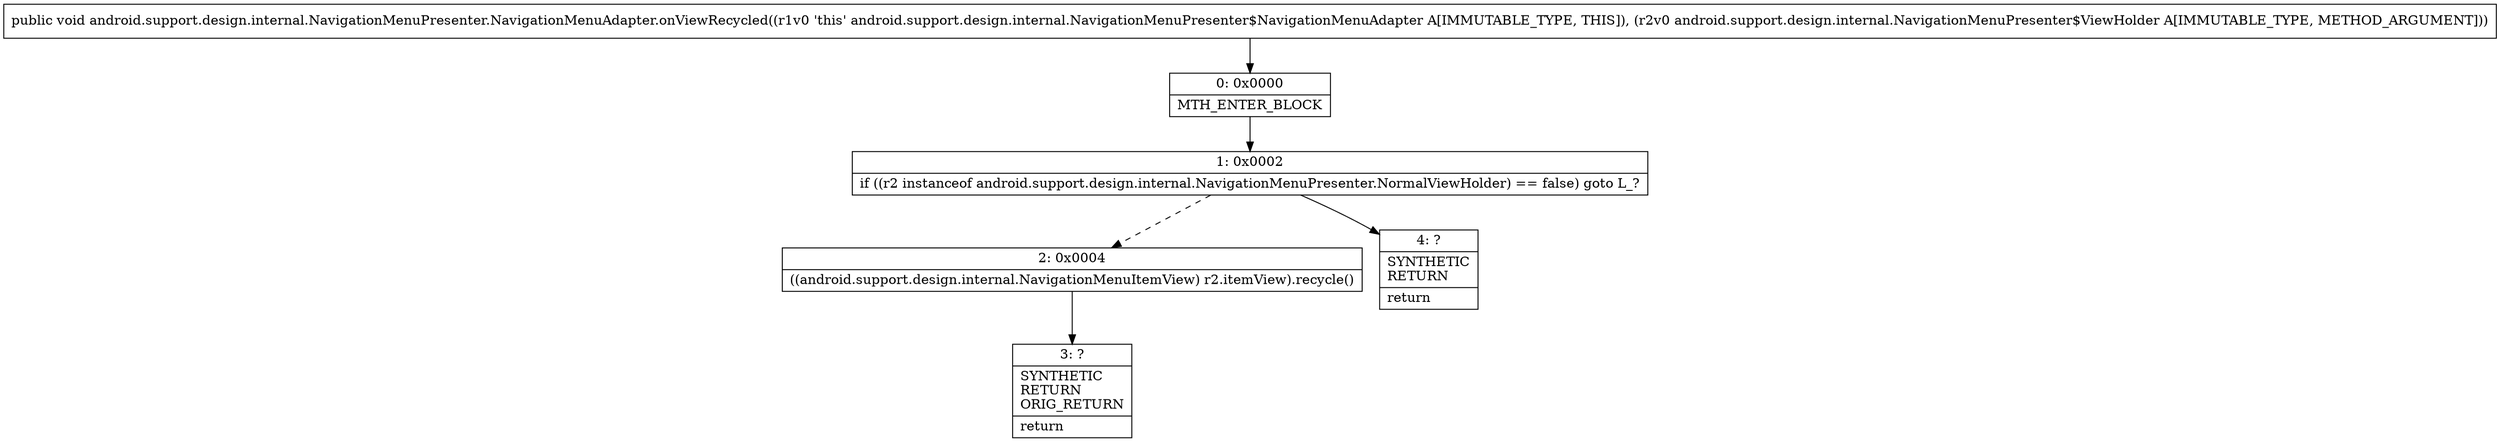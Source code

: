 digraph "CFG forandroid.support.design.internal.NavigationMenuPresenter.NavigationMenuAdapter.onViewRecycled(Landroid\/support\/design\/internal\/NavigationMenuPresenter$ViewHolder;)V" {
Node_0 [shape=record,label="{0\:\ 0x0000|MTH_ENTER_BLOCK\l}"];
Node_1 [shape=record,label="{1\:\ 0x0002|if ((r2 instanceof android.support.design.internal.NavigationMenuPresenter.NormalViewHolder) == false) goto L_?\l}"];
Node_2 [shape=record,label="{2\:\ 0x0004|((android.support.design.internal.NavigationMenuItemView) r2.itemView).recycle()\l}"];
Node_3 [shape=record,label="{3\:\ ?|SYNTHETIC\lRETURN\lORIG_RETURN\l|return\l}"];
Node_4 [shape=record,label="{4\:\ ?|SYNTHETIC\lRETURN\l|return\l}"];
MethodNode[shape=record,label="{public void android.support.design.internal.NavigationMenuPresenter.NavigationMenuAdapter.onViewRecycled((r1v0 'this' android.support.design.internal.NavigationMenuPresenter$NavigationMenuAdapter A[IMMUTABLE_TYPE, THIS]), (r2v0 android.support.design.internal.NavigationMenuPresenter$ViewHolder A[IMMUTABLE_TYPE, METHOD_ARGUMENT])) }"];
MethodNode -> Node_0;
Node_0 -> Node_1;
Node_1 -> Node_2[style=dashed];
Node_1 -> Node_4;
Node_2 -> Node_3;
}


